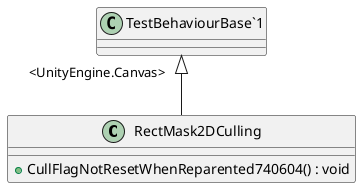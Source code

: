 @startuml
class RectMask2DCulling {
    + CullFlagNotResetWhenReparented740604() : void
}
"TestBehaviourBase`1" "<UnityEngine.Canvas>" <|-- RectMask2DCulling
@enduml
